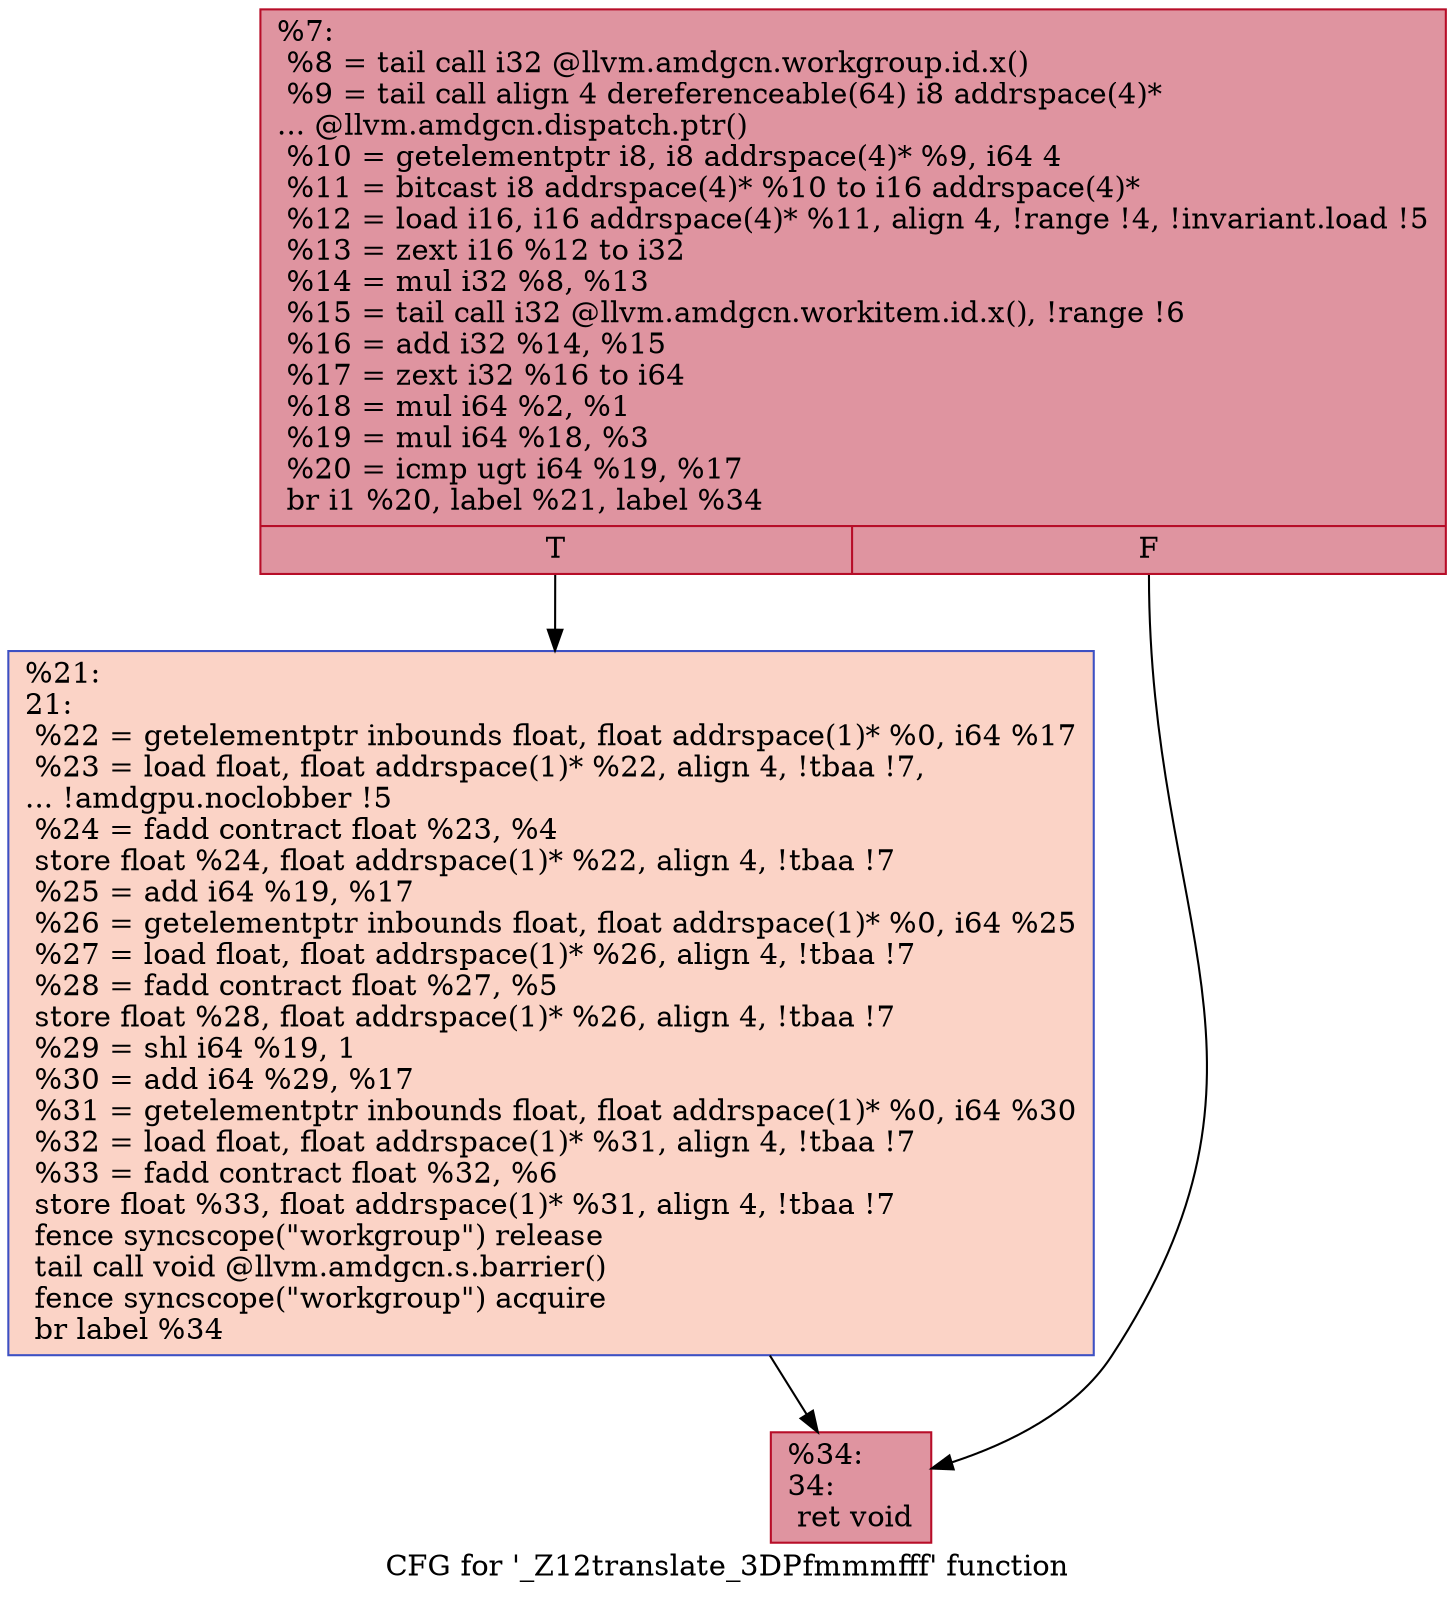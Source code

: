 digraph "CFG for '_Z12translate_3DPfmmmfff' function" {
	label="CFG for '_Z12translate_3DPfmmmfff' function";

	Node0x57fa3c0 [shape=record,color="#b70d28ff", style=filled, fillcolor="#b70d2870",label="{%7:\l  %8 = tail call i32 @llvm.amdgcn.workgroup.id.x()\l  %9 = tail call align 4 dereferenceable(64) i8 addrspace(4)*\l... @llvm.amdgcn.dispatch.ptr()\l  %10 = getelementptr i8, i8 addrspace(4)* %9, i64 4\l  %11 = bitcast i8 addrspace(4)* %10 to i16 addrspace(4)*\l  %12 = load i16, i16 addrspace(4)* %11, align 4, !range !4, !invariant.load !5\l  %13 = zext i16 %12 to i32\l  %14 = mul i32 %8, %13\l  %15 = tail call i32 @llvm.amdgcn.workitem.id.x(), !range !6\l  %16 = add i32 %14, %15\l  %17 = zext i32 %16 to i64\l  %18 = mul i64 %2, %1\l  %19 = mul i64 %18, %3\l  %20 = icmp ugt i64 %19, %17\l  br i1 %20, label %21, label %34\l|{<s0>T|<s1>F}}"];
	Node0x57fa3c0:s0 -> Node0x57fc470;
	Node0x57fa3c0:s1 -> Node0x57fc500;
	Node0x57fc470 [shape=record,color="#3d50c3ff", style=filled, fillcolor="#f59c7d70",label="{%21:\l21:                                               \l  %22 = getelementptr inbounds float, float addrspace(1)* %0, i64 %17\l  %23 = load float, float addrspace(1)* %22, align 4, !tbaa !7,\l... !amdgpu.noclobber !5\l  %24 = fadd contract float %23, %4\l  store float %24, float addrspace(1)* %22, align 4, !tbaa !7\l  %25 = add i64 %19, %17\l  %26 = getelementptr inbounds float, float addrspace(1)* %0, i64 %25\l  %27 = load float, float addrspace(1)* %26, align 4, !tbaa !7\l  %28 = fadd contract float %27, %5\l  store float %28, float addrspace(1)* %26, align 4, !tbaa !7\l  %29 = shl i64 %19, 1\l  %30 = add i64 %29, %17\l  %31 = getelementptr inbounds float, float addrspace(1)* %0, i64 %30\l  %32 = load float, float addrspace(1)* %31, align 4, !tbaa !7\l  %33 = fadd contract float %32, %6\l  store float %33, float addrspace(1)* %31, align 4, !tbaa !7\l  fence syncscope(\"workgroup\") release\l  tail call void @llvm.amdgcn.s.barrier()\l  fence syncscope(\"workgroup\") acquire\l  br label %34\l}"];
	Node0x57fc470 -> Node0x57fc500;
	Node0x57fc500 [shape=record,color="#b70d28ff", style=filled, fillcolor="#b70d2870",label="{%34:\l34:                                               \l  ret void\l}"];
}
